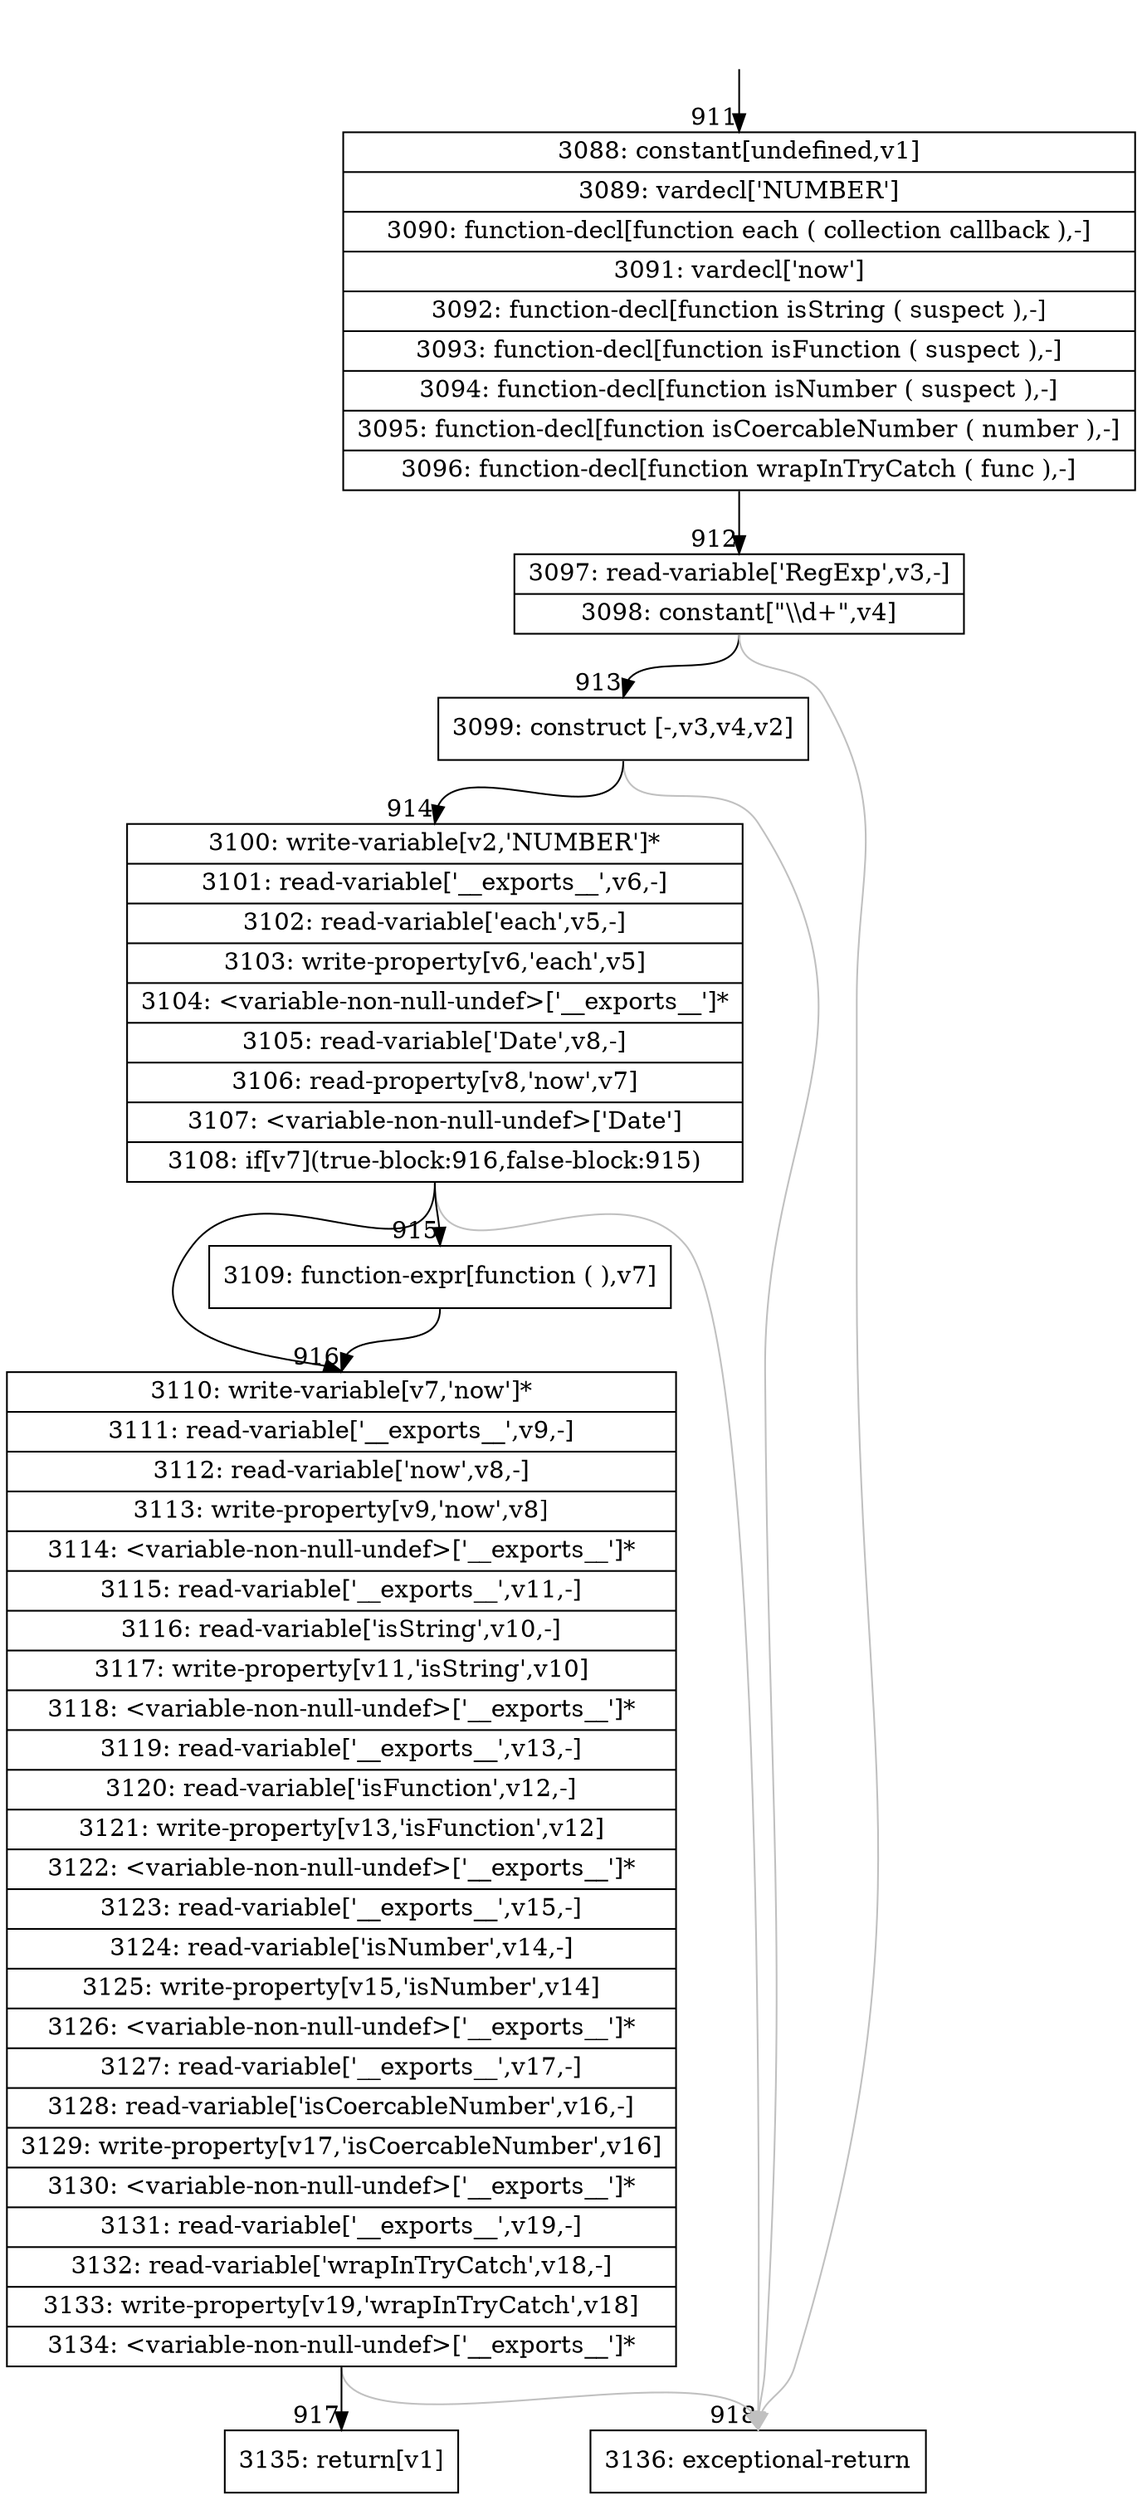 digraph {
rankdir="TD"
BB_entry59[shape=none,label=""];
BB_entry59 -> BB911 [tailport=s, headport=n, headlabel="    911"]
BB911 [shape=record label="{3088: constant[undefined,v1]|3089: vardecl['NUMBER']|3090: function-decl[function each ( collection callback ),-]|3091: vardecl['now']|3092: function-decl[function isString ( suspect ),-]|3093: function-decl[function isFunction ( suspect ),-]|3094: function-decl[function isNumber ( suspect ),-]|3095: function-decl[function isCoercableNumber ( number ),-]|3096: function-decl[function wrapInTryCatch ( func ),-]}" ] 
BB911 -> BB912 [tailport=s, headport=n, headlabel="      912"]
BB912 [shape=record label="{3097: read-variable['RegExp',v3,-]|3098: constant[\"\\\\d+\",v4]}" ] 
BB912 -> BB913 [tailport=s, headport=n, headlabel="      913"]
BB912 -> BB918 [tailport=s, headport=n, color=gray, headlabel="      918"]
BB913 [shape=record label="{3099: construct [-,v3,v4,v2]}" ] 
BB913 -> BB914 [tailport=s, headport=n, headlabel="      914"]
BB913 -> BB918 [tailport=s, headport=n, color=gray]
BB914 [shape=record label="{3100: write-variable[v2,'NUMBER']*|3101: read-variable['__exports__',v6,-]|3102: read-variable['each',v5,-]|3103: write-property[v6,'each',v5]|3104: \<variable-non-null-undef\>['__exports__']*|3105: read-variable['Date',v8,-]|3106: read-property[v8,'now',v7]|3107: \<variable-non-null-undef\>['Date']|3108: if[v7](true-block:916,false-block:915)}" ] 
BB914 -> BB916 [tailport=s, headport=n, headlabel="      916"]
BB914 -> BB915 [tailport=s, headport=n, headlabel="      915"]
BB914 -> BB918 [tailport=s, headport=n, color=gray]
BB915 [shape=record label="{3109: function-expr[function ( ),v7]}" ] 
BB915 -> BB916 [tailport=s, headport=n]
BB916 [shape=record label="{3110: write-variable[v7,'now']*|3111: read-variable['__exports__',v9,-]|3112: read-variable['now',v8,-]|3113: write-property[v9,'now',v8]|3114: \<variable-non-null-undef\>['__exports__']*|3115: read-variable['__exports__',v11,-]|3116: read-variable['isString',v10,-]|3117: write-property[v11,'isString',v10]|3118: \<variable-non-null-undef\>['__exports__']*|3119: read-variable['__exports__',v13,-]|3120: read-variable['isFunction',v12,-]|3121: write-property[v13,'isFunction',v12]|3122: \<variable-non-null-undef\>['__exports__']*|3123: read-variable['__exports__',v15,-]|3124: read-variable['isNumber',v14,-]|3125: write-property[v15,'isNumber',v14]|3126: \<variable-non-null-undef\>['__exports__']*|3127: read-variable['__exports__',v17,-]|3128: read-variable['isCoercableNumber',v16,-]|3129: write-property[v17,'isCoercableNumber',v16]|3130: \<variable-non-null-undef\>['__exports__']*|3131: read-variable['__exports__',v19,-]|3132: read-variable['wrapInTryCatch',v18,-]|3133: write-property[v19,'wrapInTryCatch',v18]|3134: \<variable-non-null-undef\>['__exports__']*}" ] 
BB916 -> BB917 [tailport=s, headport=n, headlabel="      917"]
BB916 -> BB918 [tailport=s, headport=n, color=gray]
BB917 [shape=record label="{3135: return[v1]}" ] 
BB918 [shape=record label="{3136: exceptional-return}" ] 
//#$~ 1032
}
